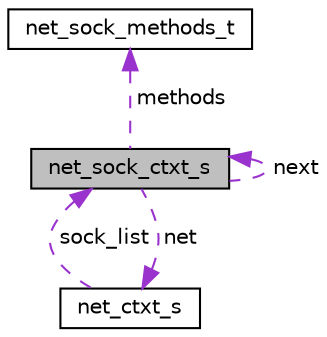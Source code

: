 digraph "net_sock_ctxt_s"
{
 // LATEX_PDF_SIZE
  edge [fontname="Helvetica",fontsize="10",labelfontname="Helvetica",labelfontsize="10"];
  node [fontname="Helvetica",fontsize="10",shape=record];
  Node1 [label="net_sock_ctxt_s",height=0.2,width=0.4,color="black", fillcolor="grey75", style="filled", fontcolor="black",tooltip=" "];
  Node2 -> Node1 [dir="back",color="darkorchid3",fontsize="10",style="dashed",label=" net" ,fontname="Helvetica"];
  Node2 [label="net_ctxt_s",height=0.2,width=0.4,color="black", fillcolor="white", style="filled",URL="$structnet__ctxt__s.html",tooltip=" "];
  Node1 -> Node2 [dir="back",color="darkorchid3",fontsize="10",style="dashed",label=" sock_list" ,fontname="Helvetica"];
  Node1 -> Node1 [dir="back",color="darkorchid3",fontsize="10",style="dashed",label=" next" ,fontname="Helvetica"];
  Node3 -> Node1 [dir="back",color="darkorchid3",fontsize="10",style="dashed",label=" methods" ,fontname="Helvetica"];
  Node3 [label="net_sock_methods_t",height=0.2,width=0.4,color="black", fillcolor="white", style="filled",URL="$structnet__sock__methods__t.html",tooltip=" "];
}
